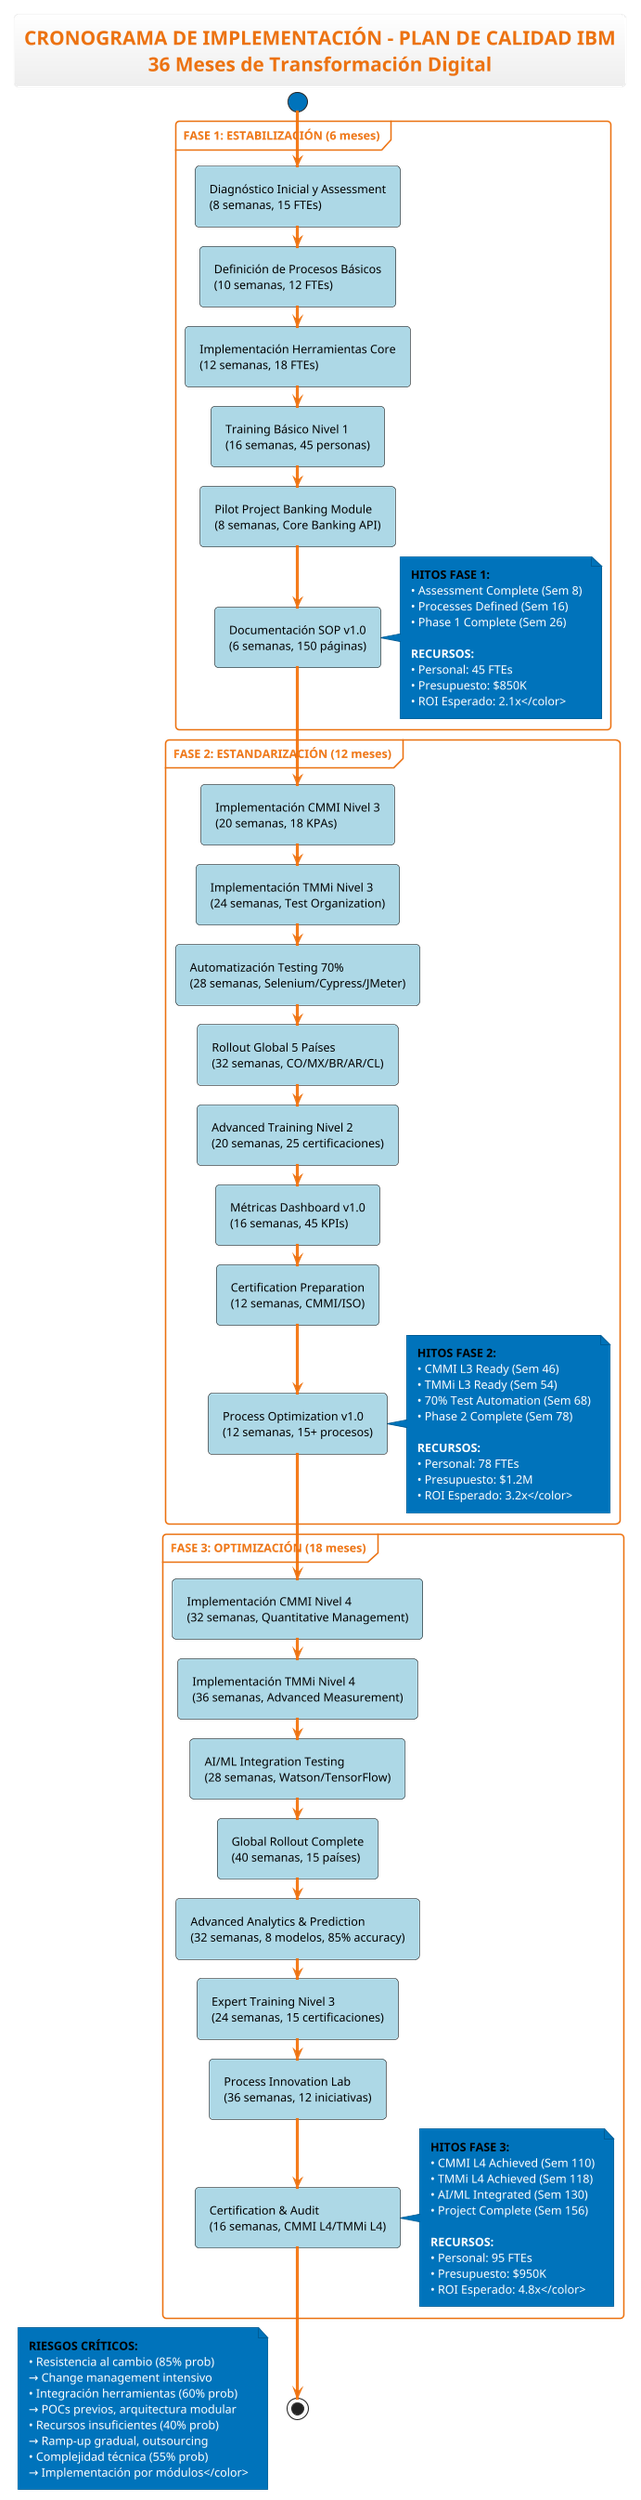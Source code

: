 @startuml cronograma-implementacion-optimizado
!theme aws-orange

title **CRONOGRAMA DE IMPLEMENTACIÓN - PLAN DE CALIDAD IBM**\n36 Meses de Transformación Digital

skinparam activity {
    BackgroundColor LightBlue
    BorderColor Black
    FontColor Black
}

start

partition "**FASE 1: ESTABILIZACIÓN (6 meses)**" {
    :Diagnóstico Inicial y Assessment\n(8 semanas, 15 FTEs);
    :Definición de Procesos Básicos\n(10 semanas, 12 FTEs);
    :Implementación Herramientas Core\n(12 semanas, 18 FTEs);
    :Training Básico Nivel 1\n(16 semanas, 45 personas);
    :Pilot Project Banking Module\n(8 semanas, Core Banking API);
    :Documentación SOP v1.0\n(6 semanas, 150 páginas);
    
    note right : <color:black>**HITOS FASE 1:**\n• Assessment Complete (Sem 8)\n• Processes Defined (Sem 16)\n• Phase 1 Complete (Sem 26)\n\n**RECURSOS:**\n• Personal: 45 FTEs\n• Presupuesto: $850K\n• ROI Esperado: 2.1x</color>
}

partition "**FASE 2: ESTANDARIZACIÓN (12 meses)**" {
    :Implementación CMMI Nivel 3\n(20 semanas, 18 KPAs);
    :Implementación TMMi Nivel 3\n(24 semanas, Test Organization);
    :Automatización Testing 70%\n(28 semanas, Selenium/Cypress/JMeter);
    :Rollout Global 5 Países\n(32 semanas, CO/MX/BR/AR/CL);
    :Advanced Training Nivel 2\n(20 semanas, 25 certificaciones);
    :Métricas Dashboard v1.0\n(16 semanas, 45 KPIs);
    :Certification Preparation\n(12 semanas, CMMI/ISO);
    :Process Optimization v1.0\n(12 semanas, 15+ procesos);
    
    note right : <color:black>**HITOS FASE 2:**\n• CMMI L3 Ready (Sem 46)\n• TMMi L3 Ready (Sem 54)\n• 70% Test Automation (Sem 68)\n• Phase 2 Complete (Sem 78)\n\n**RECURSOS:**\n• Personal: 78 FTEs\n• Presupuesto: $1.2M\n• ROI Esperado: 3.2x</color>
}

partition "**FASE 3: OPTIMIZACIÓN (18 meses)**" {
    :Implementación CMMI Nivel 4\n(32 semanas, Quantitative Management);
    :Implementación TMMi Nivel 4\n(36 semanas, Advanced Measurement);
    :AI/ML Integration Testing\n(28 semanas, Watson/TensorFlow);
    :Global Rollout Complete\n(40 semanas, 15 países);
    :Advanced Analytics & Prediction\n(32 semanas, 8 modelos, 85% accuracy);
    :Expert Training Nivel 3\n(24 semanas, 15 certificaciones);
    :Process Innovation Lab\n(36 semanas, 12 iniciativas);
    :Certification & Audit\n(16 semanas, CMMI L4/TMMi L4);
    
    note right : <color:black>**HITOS FASE 3:**\n• CMMI L4 Achieved (Sem 110)\n• TMMi L4 Achieved (Sem 118)\n• AI/ML Integrated (Sem 130)\n• Project Complete (Sem 156)\n\n**RECURSOS:**\n• Personal: 95 FTEs\n• Presupuesto: $950K\n• ROI Esperado: 4.8x</color>
}

stop

floating note left : <color:black>**RIESGOS CRÍTICOS:**\n• Resistencia al cambio (85% prob)\n→ Change management intensivo\n• Integración herramientas (60% prob)\n→ POCs previos, arquitectura modular\n• Recursos insuficientes (40% prob)\n→ Ramp-up gradual, outsourcing\n• Complejidad técnica (55% prob)\n→ Implementación por módulos</color>

@enduml
